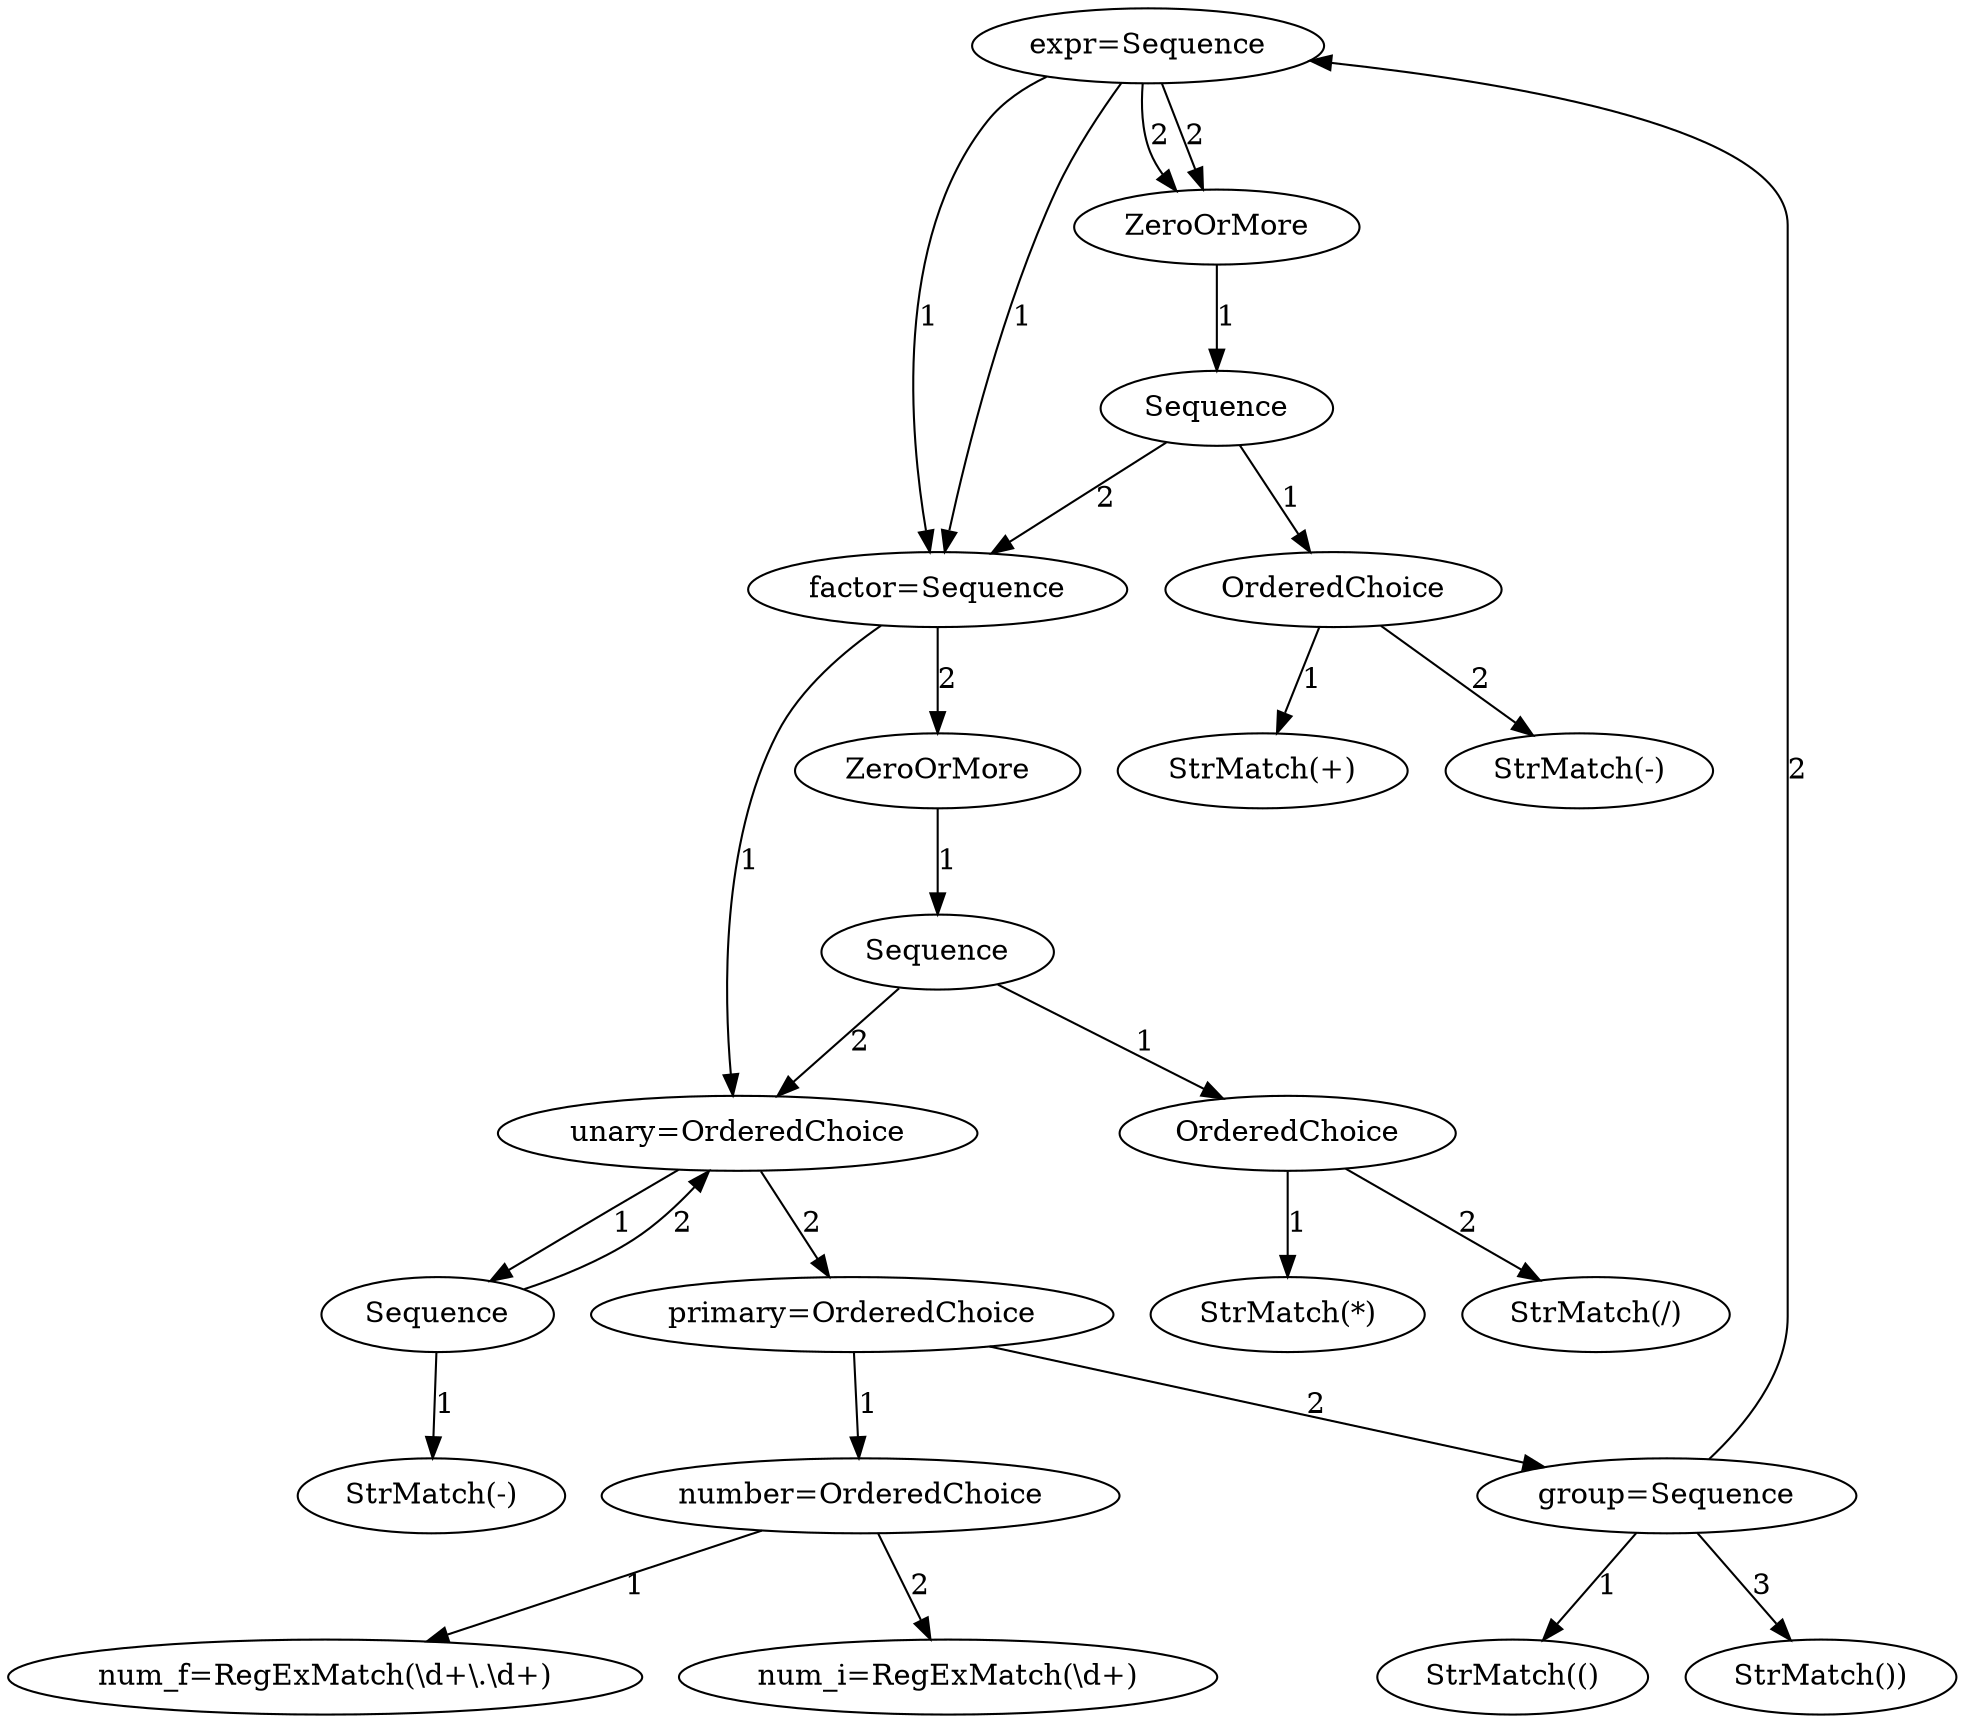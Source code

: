 digraph arpeggio_graph {
4476173376 [label="expr=Sequence"];
4476173376->4476166464 [label="1"]

4476166464 [label="factor=Sequence"];
4476166464->4476160176 [label="1"]

4476160176 [label="unary=OrderedChoice"];
4476160176->4476160512 [label="1"]

4476160512 [label="Sequence"];
4476160512->4476172080 [label="1"]

4476172080 [label="StrMatch(-)"];
4476160512->4476160176 [label="2"]

4476160176->4475150176 [label="2"]

4475150176 [label="primary=OrderedChoice"];
4475150176->4475150608 [label="1"]

4475150608 [label="number=OrderedChoice"];
4475150608->4475148928 [label="1"]

4475148928 [label="num_f=RegExMatch(\\d+\\.\\d+)"];
4475150608->4475149936 [label="2"]

4475149936 [label="num_i=RegExMatch(\\d+)"];
4475150176->4475154064 [label="2"]

4475154064 [label="group=Sequence"];
4475154064->4475150224 [label="1"]

4475150224 [label="StrMatch(()"];
4475154064->4476173376 [label="2"]

4476173376 [label="expr=Sequence"];
4476173376->4476166464 [label="1"]

4476173376->4476163920 [label="2"]

4476163920 [label="ZeroOrMore"];
4476163920->4476167568 [label="1"]

4476167568 [label="Sequence"];
4476167568->4476161952 [label="1"]

4476161952 [label="OrderedChoice"];
4476161952->4475150752 [label="1"]

4475150752 [label="StrMatch(+)"];
4476161952->4475157760 [label="2"]

4475157760 [label="StrMatch(-)"];
4476167568->4476166464 [label="2"]

4475154064->4475150656 [label="3"]

4475150656 [label="StrMatch())"];
4476166464->4476166752 [label="2"]

4476166752 [label="ZeroOrMore"];
4476166752->4476163776 [label="1"]

4476163776 [label="Sequence"];
4476163776->4476172512 [label="1"]

4476172512 [label="OrderedChoice"];
4476172512->4475150800 [label="1"]

4475150800 [label="StrMatch(*)"];
4476172512->4475150704 [label="2"]

4475150704 [label="StrMatch(/)"];
4476163776->4476160176 [label="2"]

4476173376->4476163920 [label="2"]

}